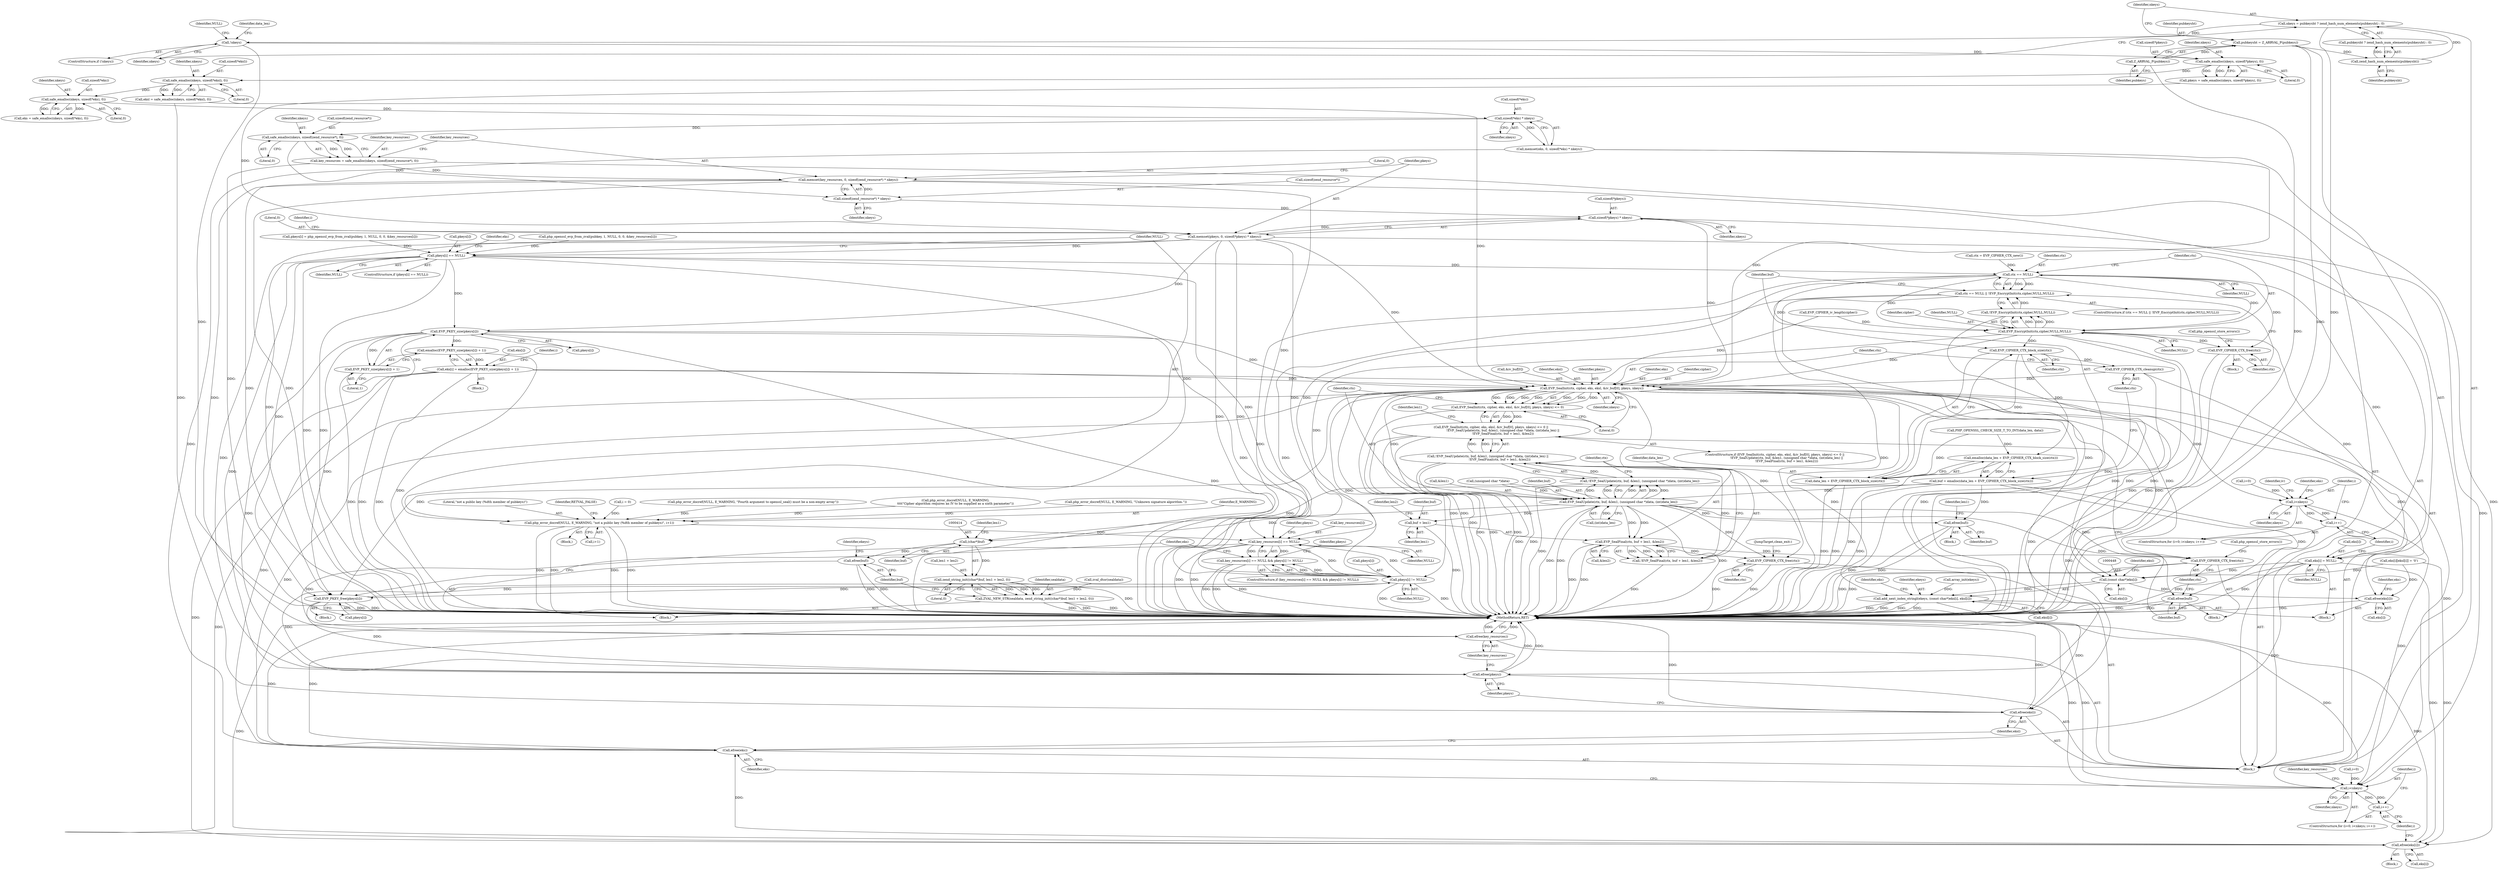 digraph "0_php_91826a311dd37f4c4e5d605fa7af331e80ddd4c3@API" {
"1000260" [label="(Call,safe_emalloc(nkeys, sizeof(zend_resource*), 0))"];
"1000253" [label="(Call,sizeof(*eks) * nkeys)"];
"1000244" [label="(Call,safe_emalloc(nkeys, sizeof(*eks), 0))"];
"1000236" [label="(Call,safe_emalloc(nkeys, sizeof(*eksl), 0))"];
"1000228" [label="(Call,safe_emalloc(nkeys, sizeof(*pkeys), 0))"];
"1000177" [label="(Call,!nkeys)"];
"1000169" [label="(Call,nkeys = pubkeysht ? zend_hash_num_elements(pubkeysht) : 0)"];
"1000173" [label="(Call,zend_hash_num_elements(pubkeysht))"];
"1000165" [label="(Call,pubkeysht = Z_ARRVAL_P(pubkeys))"];
"1000167" [label="(Call,Z_ARRVAL_P(pubkeys))"];
"1000258" [label="(Call,key_resources = safe_emalloc(nkeys, sizeof(zend_resource*), 0))"];
"1000265" [label="(Call,memset(key_resources, 0, sizeof(zend_resource*) * nkeys))"];
"1000505" [label="(Call,key_resources[i] == NULL)"];
"1000504" [label="(Call,key_resources[i] == NULL && pkeys[i] != NULL)"];
"1000510" [label="(Call,pkeys[i] != NULL)"];
"1000516" [label="(Call,EVP_PKEY_free(pkeys[i]))"];
"1000533" [label="(Call,efree(pkeys))"];
"1000535" [label="(Call,efree(key_resources))"];
"1000268" [label="(Call,sizeof(zend_resource*) * nkeys)"];
"1000275" [label="(Call,sizeof(*pkeys) * nkeys)"];
"1000272" [label="(Call,memset(pkeys, 0, sizeof(*pkeys) * nkeys))"];
"1000299" [label="(Call,pkeys[i] == NULL)"];
"1000305" [label="(Call,php_error_docref(NULL, E_WARNING, \"not a public key (%dth member of pubkeys)\", i+1))"];
"1000320" [label="(Call,EVP_PKEY_size(pkeys[i]))"];
"1000318" [label="(Call,emalloc(EVP_PKEY_size(pkeys[i]) + 1))"];
"1000314" [label="(Call,eks[i] = emalloc(EVP_PKEY_size(pkeys[i]) + 1))"];
"1000360" [label="(Call,EVP_SealInit(ctx, cipher, eks, eksl, &iv_buf[0], pkeys, nkeys))"];
"1000359" [label="(Call,EVP_SealInit(ctx, cipher, eks, eksl, &iv_buf[0], pkeys, nkeys) <= 0)"];
"1000358" [label="(Call,EVP_SealInit(ctx, cipher, eks, eksl, &iv_buf[0], pkeys, nkeys) <= 0 ||\n                        !EVP_SealUpdate(ctx, buf, &len1, (unsigned char *)data, (int)data_len) ||\n                        !EVP_SealFinal(ctx, buf + len1, &len2))"];
"1000374" [label="(Call,EVP_SealUpdate(ctx, buf, &len1, (unsigned char *)data, (int)data_len))"];
"1000373" [label="(Call,!EVP_SealUpdate(ctx, buf, &len1, (unsigned char *)data, (int)data_len))"];
"1000372" [label="(Call,!EVP_SealUpdate(ctx, buf, &len1, (unsigned char *)data, (int)data_len) ||\n                        !EVP_SealFinal(ctx, buf + len1, &len2))"];
"1000386" [label="(Call,EVP_SealFinal(ctx, buf + len1, &len2))"];
"1000385" [label="(Call,!EVP_SealFinal(ctx, buf + len1, &len2))"];
"1000396" [label="(Call,EVP_CIPHER_CTX_free(ctx))"];
"1000490" [label="(Call,EVP_CIPHER_CTX_free(ctx))"];
"1000388" [label="(Call,buf + len1)"];
"1000394" [label="(Call,efree(buf))"];
"1000413" [label="(Call,(char*)buf)"];
"1000412" [label="(Call,zend_string_init((char*)buf, len1 + len2, 0))"];
"1000410" [label="(Call,ZVAL_NEW_STR(sealdata, zend_string_init((char*)buf, len1 + len2, 0)))"];
"1000420" [label="(Call,efree(buf))"];
"1000484" [label="(Call,efree(buf))"];
"1000430" [label="(Call,i<nkeys)"];
"1000433" [label="(Call,i++)"];
"1000497" [label="(Call,i<nkeys)"];
"1000500" [label="(Call,i++)"];
"1000447" [label="(Call,(const char*)eks[i])"];
"1000445" [label="(Call,add_next_index_stringl(ekeys, (const char*)eks[i], eksl[i]))"];
"1000531" [label="(Call,efree(eksl))"];
"1000455" [label="(Call,efree(eks[i]))"];
"1000525" [label="(Call,efree(eks[i]))"];
"1000529" [label="(Call,efree(eks))"];
"1000319" [label="(Call,EVP_PKEY_size(pkeys[i]) + 1)"];
"1000333" [label="(Call,ctx == NULL)"];
"1000332" [label="(Call,ctx == NULL || !EVP_EncryptInit(ctx,cipher,NULL,NULL))"];
"1000337" [label="(Call,EVP_EncryptInit(ctx,cipher,NULL,NULL))"];
"1000336" [label="(Call,!EVP_EncryptInit(ctx,cipher,NULL,NULL))"];
"1000343" [label="(Call,EVP_CIPHER_CTX_free(ctx))"];
"1000353" [label="(Call,EVP_CIPHER_CTX_block_size(ctx))"];
"1000350" [label="(Call,emalloc(data_len + EVP_CIPHER_CTX_block_size(ctx)))"];
"1000348" [label="(Call,buf = emalloc(data_len + EVP_CIPHER_CTX_block_size(ctx)))"];
"1000351" [label="(Call,data_len + EVP_CIPHER_CTX_block_size(ctx))"];
"1000355" [label="(Call,EVP_CIPHER_CTX_cleanup(ctx))"];
"1000459" [label="(Call,eks[i] = NULL)"];
"1000312" [label="(Identifier,RETVAL_FALSE)"];
"1000339" [label="(Identifier,cipher)"];
"1000246" [label="(Call,sizeof(*eks))"];
"1000465" [label="(Identifier,iv)"];
"1000524" [label="(Block,)"];
"1000412" [label="(Call,zend_string_init((char*)buf, len1 + len2, 0))"];
"1000517" [label="(Call,pkeys[i])"];
"1000415" [label="(Identifier,buf)"];
"1000332" [label="(Call,ctx == NULL || !EVP_EncryptInit(ctx,cipher,NULL,NULL))"];
"1000257" [label="(Identifier,nkeys)"];
"1000439" [label="(Identifier,eks)"];
"1000298" [label="(ControlStructure,if (pkeys[i] == NULL))"];
"1000334" [label="(Identifier,ctx)"];
"1000331" [label="(ControlStructure,if (ctx == NULL || !EVP_EncryptInit(ctx,cipher,NULL,NULL)))"];
"1000358" [label="(Call,EVP_SealInit(ctx, cipher, eks, eksl, &iv_buf[0], pkeys, nkeys) <= 0 ||\n                        !EVP_SealUpdate(ctx, buf, &len1, (unsigned char *)data, (int)data_len) ||\n                        !EVP_SealFinal(ctx, buf + len1, &len2))"];
"1000369" [label="(Identifier,pkeys)"];
"1000262" [label="(Call,sizeof(zend_resource*))"];
"1000354" [label="(Identifier,ctx)"];
"1000375" [label="(Identifier,ctx)"];
"1000417" [label="(Identifier,len1)"];
"1000509" [label="(Identifier,NULL)"];
"1000280" [label="(Call,i = 0)"];
"1000340" [label="(Identifier,NULL)"];
"1000389" [label="(Identifier,buf)"];
"1000309" [label="(Call,i+1)"];
"1000492" [label="(JumpTarget,clean_exit:)"];
"1000360" [label="(Call,EVP_SealInit(ctx, cipher, eks, eksl, &iv_buf[0], pkeys, nkeys))"];
"1000504" [label="(Call,key_resources[i] == NULL && pkeys[i] != NULL)"];
"1000363" [label="(Identifier,eks)"];
"1000392" [label="(Identifier,len2)"];
"1000498" [label="(Identifier,i)"];
"1000245" [label="(Identifier,nkeys)"];
"1000534" [label="(Identifier,pkeys)"];
"1000455" [label="(Call,efree(eks[i]))"];
"1000511" [label="(Call,pkeys[i])"];
"1000170" [label="(Identifier,nkeys)"];
"1000397" [label="(Identifier,ctx)"];
"1000390" [label="(Identifier,len1)"];
"1000501" [label="(Identifier,i)"];
"1000461" [label="(Identifier,eks)"];
"1000529" [label="(Call,efree(eks))"];
"1000446" [label="(Identifier,ekeys)"];
"1000271" [label="(Identifier,nkeys)"];
"1000349" [label="(Identifier,buf)"];
"1000269" [label="(Call,sizeof(zend_resource*))"];
"1000276" [label="(Call,sizeof(*pkeys))"];
"1000268" [label="(Call,sizeof(zend_resource*) * nkeys)"];
"1000377" [label="(Call,&len1)"];
"1000326" [label="(Identifier,i)"];
"1000284" [label="(Call,pkeys[i] = php_openssl_evp_from_zval(pubkey, 1, NULL, 0, 0, &key_resources[i]))"];
"1000483" [label="(Block,)"];
"1000493" [label="(ControlStructure,for (i=0; i<nkeys; i++))"];
"1000503" [label="(ControlStructure,if (key_resources[i] == NULL && pkeys[i] != NULL))"];
"1000335" [label="(Identifier,NULL)"];
"1000176" [label="(ControlStructure,if (!nkeys))"];
"1000167" [label="(Call,Z_ARRVAL_P(pubkeys))"];
"1000344" [label="(Identifier,ctx)"];
"1000342" [label="(Block,)"];
"1000535" [label="(Call,efree(key_resources))"];
"1000485" [label="(Identifier,buf)"];
"1000396" [label="(Call,EVP_CIPHER_CTX_free(ctx))"];
"1000300" [label="(Call,pkeys[i])"];
"1000424" [label="(Call,array_init(ekeys))"];
"1000506" [label="(Call,key_resources[i])"];
"1000404" [label="(Identifier,len1)"];
"1000180" [label="(Call,php_error_docref(NULL, E_WARNING, \"Fourth argument to openssl_seal() must be a non-empty array\"))"];
"1000373" [label="(Call,!EVP_SealUpdate(ctx, buf, &len1, (unsigned char *)data, (int)data_len))"];
"1000460" [label="(Call,eks[i])"];
"1000359" [label="(Call,EVP_SealInit(ctx, cipher, eks, eksl, &iv_buf[0], pkeys, nkeys) <= 0)"];
"1000382" [label="(Call,(int)data_len)"];
"1000362" [label="(Identifier,cipher)"];
"1000484" [label="(Call,efree(buf))"];
"1000532" [label="(Identifier,eksl)"];
"1000260" [label="(Call,safe_emalloc(nkeys, sizeof(zend_resource*), 0))"];
"1000395" [label="(Identifier,buf)"];
"1000244" [label="(Call,safe_emalloc(nkeys, sizeof(*eks), 0))"];
"1000305" [label="(Call,php_error_docref(NULL, E_WARNING, \"not a public key (%dth member of pubkeys)\", i+1))"];
"1000530" [label="(Identifier,eks)"];
"1000237" [label="(Identifier,nkeys)"];
"1000499" [label="(Identifier,nkeys)"];
"1000166" [label="(Identifier,pubkeysht)"];
"1000279" [label="(Identifier,nkeys)"];
"1000221" [label="(Call,php_error_docref(NULL, E_WARNING,\n\t\t\t\t\"Cipher algorithm requires an IV to be supplied as a sixth parameter\"))"];
"1000447" [label="(Call,(const char*)eks[i])"];
"1000522" [label="(Identifier,eks)"];
"1000199" [label="(Call,php_error_docref(NULL, E_WARNING, \"Unknown signature algorithm.\"))"];
"1000273" [label="(Identifier,pkeys)"];
"1000387" [label="(Identifier,ctx)"];
"1000336" [label="(Call,!EVP_EncryptInit(ctx,cipher,NULL,NULL))"];
"1000488" [label="(Identifier,len1)"];
"1000230" [label="(Call,sizeof(*pkeys))"];
"1000177" [label="(Call,!nkeys)"];
"1000537" [label="(MethodReturn,RET)"];
"1000307" [label="(Identifier,E_WARNING)"];
"1000434" [label="(Identifier,i)"];
"1000433" [label="(Call,i++)"];
"1000249" [label="(Literal,0)"];
"1000388" [label="(Call,buf + len1)"];
"1000453" [label="(Identifier,eksl)"];
"1000303" [label="(Identifier,NULL)"];
"1000435" [label="(Block,)"];
"1000320" [label="(Call,EVP_PKEY_size(pkeys[i]))"];
"1000371" [label="(Literal,0)"];
"1000181" [label="(Identifier,NULL)"];
"1000299" [label="(Call,pkeys[i] == NULL)"];
"1000432" [label="(Identifier,nkeys)"];
"1000497" [label="(Call,i<nkeys)"];
"1000226" [label="(Call,pkeys = safe_emalloc(nkeys, sizeof(*pkeys), 0))"];
"1000236" [label="(Call,safe_emalloc(nkeys, sizeof(*eksl), 0))"];
"1000490" [label="(Call,EVP_CIPHER_CTX_free(ctx))"];
"1000385" [label="(Call,!EVP_SealFinal(ctx, buf + len1, &len2))"];
"1000267" [label="(Literal,0)"];
"1000391" [label="(Call,&len2)"];
"1000421" [label="(Identifier,buf)"];
"1000341" [label="(Identifier,NULL)"];
"1000510" [label="(Call,pkeys[i] != NULL)"];
"1000423" [label="(Identifier,ekeys)"];
"1000408" [label="(Call,zval_dtor(sealdata))"];
"1000507" [label="(Identifier,key_resources)"];
"1000174" [label="(Identifier,pubkeysht)"];
"1000372" [label="(Call,!EVP_SealUpdate(ctx, buf, &len1, (unsigned char *)data, (int)data_len) ||\n                        !EVP_SealFinal(ctx, buf + len1, &len2))"];
"1000173" [label="(Call,zend_hash_num_elements(pubkeysht))"];
"1000351" [label="(Call,data_len + EVP_CIPHER_CTX_block_size(ctx))"];
"1000386" [label="(Call,EVP_SealFinal(ctx, buf + len1, &len2))"];
"1000328" [label="(Call,ctx = EVP_CIPHER_CTX_new())"];
"1000105" [label="(Block,)"];
"1000316" [label="(Identifier,eks)"];
"1000505" [label="(Call,key_resources[i] == NULL)"];
"1000427" [label="(Call,i=0)"];
"1000374" [label="(Call,EVP_SealUpdate(ctx, buf, &len1, (unsigned char *)data, (int)data_len))"];
"1000459" [label="(Call,eks[i] = NULL)"];
"1000356" [label="(Identifier,ctx)"];
"1000250" [label="(Call,memset(eks, 0, sizeof(*eks) * nkeys))"];
"1000229" [label="(Identifier,nkeys)"];
"1000410" [label="(Call,ZVAL_NEW_STR(sealdata, zend_string_init((char*)buf, len1 + len2, 0)))"];
"1000315" [label="(Call,eks[i])"];
"1000398" [label="(Call,php_openssl_store_errors())"];
"1000165" [label="(Call,pubkeysht = Z_ARRVAL_P(pubkeys))"];
"1000357" [label="(ControlStructure,if (EVP_SealInit(ctx, cipher, eks, eksl, &iv_buf[0], pkeys, nkeys) <= 0 ||\n                        !EVP_SealUpdate(ctx, buf, &len1, (unsigned char *)data, (int)data_len) ||\n                        !EVP_SealFinal(ctx, buf + len1, &len2)))"];
"1000456" [label="(Call,eks[i])"];
"1000254" [label="(Call,sizeof(*eks))"];
"1000234" [label="(Call,eksl = safe_emalloc(nkeys, sizeof(*eksl), 0))"];
"1000533" [label="(Call,efree(pkeys))"];
"1000345" [label="(Call,php_openssl_store_errors())"];
"1000350" [label="(Call,emalloc(data_len + EVP_CIPHER_CTX_block_size(ctx)))"];
"1000333" [label="(Call,ctx == NULL)"];
"1000431" [label="(Identifier,i)"];
"1000394" [label="(Call,efree(buf))"];
"1000211" [label="(Call,EVP_CIPHER_iv_length(cipher))"];
"1000306" [label="(Identifier,NULL)"];
"1000426" [label="(ControlStructure,for (i=0; i<nkeys; i++))"];
"1000514" [label="(Identifier,NULL)"];
"1000259" [label="(Identifier,key_resources)"];
"1000321" [label="(Call,pkeys[i])"];
"1000238" [label="(Call,sizeof(*eksl))"];
"1000419" [label="(Literal,0)"];
"1000430" [label="(Call,i<nkeys)"];
"1000365" [label="(Call,&iv_buf[0])"];
"1000376" [label="(Identifier,buf)"];
"1000494" [label="(Call,i=0)"];
"1000343" [label="(Call,EVP_CIPHER_CTX_free(ctx))"];
"1000275" [label="(Call,sizeof(*pkeys) * nkeys)"];
"1000169" [label="(Call,nkeys = pubkeysht ? zend_hash_num_elements(pubkeysht) : 0)"];
"1000526" [label="(Call,eks[i])"];
"1000186" [label="(Identifier,data_len)"];
"1000352" [label="(Identifier,data_len)"];
"1000283" [label="(Block,)"];
"1000264" [label="(Literal,0)"];
"1000515" [label="(Block,)"];
"1000178" [label="(Identifier,nkeys)"];
"1000348" [label="(Call,buf = emalloc(data_len + EVP_CIPHER_CTX_block_size(ctx)))"];
"1000457" [label="(Identifier,eks)"];
"1000258" [label="(Call,key_resources = safe_emalloc(nkeys, sizeof(zend_resource*), 0))"];
"1000449" [label="(Call,eks[i])"];
"1000233" [label="(Literal,0)"];
"1000318" [label="(Call,emalloc(EVP_PKEY_size(pkeys[i]) + 1))"];
"1000361" [label="(Identifier,ctx)"];
"1000536" [label="(Identifier,key_resources)"];
"1000355" [label="(Call,EVP_CIPHER_CTX_cleanup(ctx))"];
"1000512" [label="(Identifier,pkeys)"];
"1000319" [label="(Call,EVP_PKEY_size(pkeys[i]) + 1)"];
"1000314" [label="(Call,eks[i] = emalloc(EVP_PKEY_size(pkeys[i]) + 1))"];
"1000463" [label="(Identifier,NULL)"];
"1000411" [label="(Identifier,sealdata)"];
"1000324" [label="(Literal,1)"];
"1000416" [label="(Call,len1 + len2)"];
"1000379" [label="(Call,(unsigned char *)data)"];
"1000185" [label="(Call,PHP_OPENSSL_CHECK_SIZE_T_TO_INT(data_len, data))"];
"1000491" [label="(Identifier,ctx)"];
"1000353" [label="(Call,EVP_CIPHER_CTX_block_size(ctx))"];
"1000242" [label="(Call,eks = safe_emalloc(nkeys, sizeof(*eks), 0))"];
"1000338" [label="(Identifier,ctx)"];
"1000265" [label="(Call,memset(key_resources, 0, sizeof(zend_resource*) * nkeys))"];
"1000531" [label="(Call,efree(eksl))"];
"1000241" [label="(Literal,0)"];
"1000274" [label="(Literal,0)"];
"1000337" [label="(Call,EVP_EncryptInit(ctx,cipher,NULL,NULL))"];
"1000228" [label="(Call,safe_emalloc(nkeys, sizeof(*pkeys), 0))"];
"1000288" [label="(Call,php_openssl_evp_from_zval(pubkey, 1, NULL, 0, 0, &key_resources[i]))"];
"1000308" [label="(Literal,\"not a public key (%dth member of pubkeys)\")"];
"1000364" [label="(Identifier,eksl)"];
"1000407" [label="(Block,)"];
"1000253" [label="(Call,sizeof(*eks) * nkeys)"];
"1000413" [label="(Call,(char*)buf)"];
"1000500" [label="(Call,i++)"];
"1000168" [label="(Identifier,pubkeys)"];
"1000304" [label="(Block,)"];
"1000261" [label="(Identifier,nkeys)"];
"1000518" [label="(Identifier,pkeys)"];
"1000516" [label="(Call,EVP_PKEY_free(pkeys[i]))"];
"1000272" [label="(Call,memset(pkeys, 0, sizeof(*pkeys) * nkeys))"];
"1000525" [label="(Call,efree(eks[i]))"];
"1000445" [label="(Call,add_next_index_stringl(ekeys, (const char*)eks[i], eksl[i]))"];
"1000266" [label="(Identifier,key_resources)"];
"1000393" [label="(Block,)"];
"1000452" [label="(Call,eksl[i])"];
"1000420" [label="(Call,efree(buf))"];
"1000171" [label="(Call,pubkeysht ? zend_hash_num_elements(pubkeysht) : 0)"];
"1000436" [label="(Call,eks[i][eksl[i]] = '\0')"];
"1000370" [label="(Identifier,nkeys)"];
"1000281" [label="(Identifier,i)"];
"1000260" -> "1000258"  [label="AST: "];
"1000260" -> "1000264"  [label="CFG: "];
"1000261" -> "1000260"  [label="AST: "];
"1000262" -> "1000260"  [label="AST: "];
"1000264" -> "1000260"  [label="AST: "];
"1000258" -> "1000260"  [label="CFG: "];
"1000260" -> "1000258"  [label="DDG: "];
"1000260" -> "1000258"  [label="DDG: "];
"1000253" -> "1000260"  [label="DDG: "];
"1000260" -> "1000268"  [label="DDG: "];
"1000253" -> "1000250"  [label="AST: "];
"1000253" -> "1000257"  [label="CFG: "];
"1000254" -> "1000253"  [label="AST: "];
"1000257" -> "1000253"  [label="AST: "];
"1000250" -> "1000253"  [label="CFG: "];
"1000253" -> "1000250"  [label="DDG: "];
"1000244" -> "1000253"  [label="DDG: "];
"1000244" -> "1000242"  [label="AST: "];
"1000244" -> "1000249"  [label="CFG: "];
"1000245" -> "1000244"  [label="AST: "];
"1000246" -> "1000244"  [label="AST: "];
"1000249" -> "1000244"  [label="AST: "];
"1000242" -> "1000244"  [label="CFG: "];
"1000244" -> "1000242"  [label="DDG: "];
"1000244" -> "1000242"  [label="DDG: "];
"1000236" -> "1000244"  [label="DDG: "];
"1000236" -> "1000234"  [label="AST: "];
"1000236" -> "1000241"  [label="CFG: "];
"1000237" -> "1000236"  [label="AST: "];
"1000238" -> "1000236"  [label="AST: "];
"1000241" -> "1000236"  [label="AST: "];
"1000234" -> "1000236"  [label="CFG: "];
"1000236" -> "1000234"  [label="DDG: "];
"1000236" -> "1000234"  [label="DDG: "];
"1000228" -> "1000236"  [label="DDG: "];
"1000228" -> "1000226"  [label="AST: "];
"1000228" -> "1000233"  [label="CFG: "];
"1000229" -> "1000228"  [label="AST: "];
"1000230" -> "1000228"  [label="AST: "];
"1000233" -> "1000228"  [label="AST: "];
"1000226" -> "1000228"  [label="CFG: "];
"1000228" -> "1000226"  [label="DDG: "];
"1000228" -> "1000226"  [label="DDG: "];
"1000177" -> "1000228"  [label="DDG: "];
"1000177" -> "1000176"  [label="AST: "];
"1000177" -> "1000178"  [label="CFG: "];
"1000178" -> "1000177"  [label="AST: "];
"1000181" -> "1000177"  [label="CFG: "];
"1000186" -> "1000177"  [label="CFG: "];
"1000177" -> "1000537"  [label="DDG: "];
"1000169" -> "1000177"  [label="DDG: "];
"1000169" -> "1000105"  [label="AST: "];
"1000169" -> "1000171"  [label="CFG: "];
"1000170" -> "1000169"  [label="AST: "];
"1000171" -> "1000169"  [label="AST: "];
"1000178" -> "1000169"  [label="CFG: "];
"1000169" -> "1000537"  [label="DDG: "];
"1000173" -> "1000169"  [label="DDG: "];
"1000173" -> "1000171"  [label="AST: "];
"1000173" -> "1000174"  [label="CFG: "];
"1000174" -> "1000173"  [label="AST: "];
"1000171" -> "1000173"  [label="CFG: "];
"1000173" -> "1000171"  [label="DDG: "];
"1000165" -> "1000173"  [label="DDG: "];
"1000165" -> "1000105"  [label="AST: "];
"1000165" -> "1000167"  [label="CFG: "];
"1000166" -> "1000165"  [label="AST: "];
"1000167" -> "1000165"  [label="AST: "];
"1000170" -> "1000165"  [label="CFG: "];
"1000165" -> "1000537"  [label="DDG: "];
"1000167" -> "1000165"  [label="DDG: "];
"1000167" -> "1000168"  [label="CFG: "];
"1000168" -> "1000167"  [label="AST: "];
"1000167" -> "1000537"  [label="DDG: "];
"1000258" -> "1000105"  [label="AST: "];
"1000259" -> "1000258"  [label="AST: "];
"1000266" -> "1000258"  [label="CFG: "];
"1000258" -> "1000537"  [label="DDG: "];
"1000258" -> "1000265"  [label="DDG: "];
"1000265" -> "1000105"  [label="AST: "];
"1000265" -> "1000268"  [label="CFG: "];
"1000266" -> "1000265"  [label="AST: "];
"1000267" -> "1000265"  [label="AST: "];
"1000268" -> "1000265"  [label="AST: "];
"1000273" -> "1000265"  [label="CFG: "];
"1000265" -> "1000537"  [label="DDG: "];
"1000265" -> "1000537"  [label="DDG: "];
"1000268" -> "1000265"  [label="DDG: "];
"1000265" -> "1000505"  [label="DDG: "];
"1000265" -> "1000535"  [label="DDG: "];
"1000505" -> "1000504"  [label="AST: "];
"1000505" -> "1000509"  [label="CFG: "];
"1000506" -> "1000505"  [label="AST: "];
"1000509" -> "1000505"  [label="AST: "];
"1000512" -> "1000505"  [label="CFG: "];
"1000504" -> "1000505"  [label="CFG: "];
"1000505" -> "1000537"  [label="DDG: "];
"1000505" -> "1000537"  [label="DDG: "];
"1000505" -> "1000504"  [label="DDG: "];
"1000505" -> "1000504"  [label="DDG: "];
"1000510" -> "1000505"  [label="DDG: "];
"1000305" -> "1000505"  [label="DDG: "];
"1000337" -> "1000505"  [label="DDG: "];
"1000333" -> "1000505"  [label="DDG: "];
"1000505" -> "1000510"  [label="DDG: "];
"1000505" -> "1000535"  [label="DDG: "];
"1000504" -> "1000503"  [label="AST: "];
"1000504" -> "1000510"  [label="CFG: "];
"1000510" -> "1000504"  [label="AST: "];
"1000518" -> "1000504"  [label="CFG: "];
"1000522" -> "1000504"  [label="CFG: "];
"1000504" -> "1000537"  [label="DDG: "];
"1000504" -> "1000537"  [label="DDG: "];
"1000504" -> "1000537"  [label="DDG: "];
"1000510" -> "1000504"  [label="DDG: "];
"1000510" -> "1000504"  [label="DDG: "];
"1000510" -> "1000514"  [label="CFG: "];
"1000511" -> "1000510"  [label="AST: "];
"1000514" -> "1000510"  [label="AST: "];
"1000510" -> "1000537"  [label="DDG: "];
"1000510" -> "1000537"  [label="DDG: "];
"1000360" -> "1000510"  [label="DDG: "];
"1000299" -> "1000510"  [label="DDG: "];
"1000272" -> "1000510"  [label="DDG: "];
"1000320" -> "1000510"  [label="DDG: "];
"1000516" -> "1000510"  [label="DDG: "];
"1000510" -> "1000516"  [label="DDG: "];
"1000510" -> "1000533"  [label="DDG: "];
"1000516" -> "1000515"  [label="AST: "];
"1000516" -> "1000517"  [label="CFG: "];
"1000517" -> "1000516"  [label="AST: "];
"1000522" -> "1000516"  [label="CFG: "];
"1000516" -> "1000537"  [label="DDG: "];
"1000516" -> "1000537"  [label="DDG: "];
"1000360" -> "1000516"  [label="DDG: "];
"1000299" -> "1000516"  [label="DDG: "];
"1000272" -> "1000516"  [label="DDG: "];
"1000320" -> "1000516"  [label="DDG: "];
"1000516" -> "1000533"  [label="DDG: "];
"1000533" -> "1000105"  [label="AST: "];
"1000533" -> "1000534"  [label="CFG: "];
"1000534" -> "1000533"  [label="AST: "];
"1000536" -> "1000533"  [label="CFG: "];
"1000533" -> "1000537"  [label="DDG: "];
"1000533" -> "1000537"  [label="DDG: "];
"1000360" -> "1000533"  [label="DDG: "];
"1000299" -> "1000533"  [label="DDG: "];
"1000272" -> "1000533"  [label="DDG: "];
"1000320" -> "1000533"  [label="DDG: "];
"1000535" -> "1000105"  [label="AST: "];
"1000535" -> "1000536"  [label="CFG: "];
"1000536" -> "1000535"  [label="AST: "];
"1000537" -> "1000535"  [label="CFG: "];
"1000535" -> "1000537"  [label="DDG: "];
"1000535" -> "1000537"  [label="DDG: "];
"1000268" -> "1000271"  [label="CFG: "];
"1000269" -> "1000268"  [label="AST: "];
"1000271" -> "1000268"  [label="AST: "];
"1000268" -> "1000275"  [label="DDG: "];
"1000275" -> "1000272"  [label="AST: "];
"1000275" -> "1000279"  [label="CFG: "];
"1000276" -> "1000275"  [label="AST: "];
"1000279" -> "1000275"  [label="AST: "];
"1000272" -> "1000275"  [label="CFG: "];
"1000275" -> "1000272"  [label="DDG: "];
"1000275" -> "1000360"  [label="DDG: "];
"1000275" -> "1000497"  [label="DDG: "];
"1000272" -> "1000105"  [label="AST: "];
"1000273" -> "1000272"  [label="AST: "];
"1000274" -> "1000272"  [label="AST: "];
"1000281" -> "1000272"  [label="CFG: "];
"1000272" -> "1000537"  [label="DDG: "];
"1000272" -> "1000537"  [label="DDG: "];
"1000226" -> "1000272"  [label="DDG: "];
"1000272" -> "1000299"  [label="DDG: "];
"1000272" -> "1000320"  [label="DDG: "];
"1000272" -> "1000360"  [label="DDG: "];
"1000299" -> "1000298"  [label="AST: "];
"1000299" -> "1000303"  [label="CFG: "];
"1000300" -> "1000299"  [label="AST: "];
"1000303" -> "1000299"  [label="AST: "];
"1000306" -> "1000299"  [label="CFG: "];
"1000316" -> "1000299"  [label="CFG: "];
"1000299" -> "1000537"  [label="DDG: "];
"1000299" -> "1000537"  [label="DDG: "];
"1000284" -> "1000299"  [label="DDG: "];
"1000288" -> "1000299"  [label="DDG: "];
"1000299" -> "1000305"  [label="DDG: "];
"1000299" -> "1000320"  [label="DDG: "];
"1000299" -> "1000333"  [label="DDG: "];
"1000305" -> "1000304"  [label="AST: "];
"1000305" -> "1000309"  [label="CFG: "];
"1000306" -> "1000305"  [label="AST: "];
"1000307" -> "1000305"  [label="AST: "];
"1000308" -> "1000305"  [label="AST: "];
"1000309" -> "1000305"  [label="AST: "];
"1000312" -> "1000305"  [label="CFG: "];
"1000305" -> "1000537"  [label="DDG: "];
"1000305" -> "1000537"  [label="DDG: "];
"1000305" -> "1000537"  [label="DDG: "];
"1000305" -> "1000537"  [label="DDG: "];
"1000180" -> "1000305"  [label="DDG: "];
"1000199" -> "1000305"  [label="DDG: "];
"1000221" -> "1000305"  [label="DDG: "];
"1000280" -> "1000305"  [label="DDG: "];
"1000320" -> "1000319"  [label="AST: "];
"1000320" -> "1000321"  [label="CFG: "];
"1000321" -> "1000320"  [label="AST: "];
"1000324" -> "1000320"  [label="CFG: "];
"1000320" -> "1000537"  [label="DDG: "];
"1000320" -> "1000318"  [label="DDG: "];
"1000320" -> "1000319"  [label="DDG: "];
"1000320" -> "1000360"  [label="DDG: "];
"1000318" -> "1000314"  [label="AST: "];
"1000318" -> "1000319"  [label="CFG: "];
"1000319" -> "1000318"  [label="AST: "];
"1000314" -> "1000318"  [label="CFG: "];
"1000318" -> "1000537"  [label="DDG: "];
"1000318" -> "1000314"  [label="DDG: "];
"1000314" -> "1000283"  [label="AST: "];
"1000315" -> "1000314"  [label="AST: "];
"1000326" -> "1000314"  [label="CFG: "];
"1000314" -> "1000537"  [label="DDG: "];
"1000314" -> "1000537"  [label="DDG: "];
"1000314" -> "1000360"  [label="DDG: "];
"1000314" -> "1000447"  [label="DDG: "];
"1000314" -> "1000525"  [label="DDG: "];
"1000314" -> "1000529"  [label="DDG: "];
"1000360" -> "1000359"  [label="AST: "];
"1000360" -> "1000370"  [label="CFG: "];
"1000361" -> "1000360"  [label="AST: "];
"1000362" -> "1000360"  [label="AST: "];
"1000363" -> "1000360"  [label="AST: "];
"1000364" -> "1000360"  [label="AST: "];
"1000365" -> "1000360"  [label="AST: "];
"1000369" -> "1000360"  [label="AST: "];
"1000370" -> "1000360"  [label="AST: "];
"1000371" -> "1000360"  [label="CFG: "];
"1000360" -> "1000537"  [label="DDG: "];
"1000360" -> "1000537"  [label="DDG: "];
"1000360" -> "1000359"  [label="DDG: "];
"1000360" -> "1000359"  [label="DDG: "];
"1000360" -> "1000359"  [label="DDG: "];
"1000360" -> "1000359"  [label="DDG: "];
"1000360" -> "1000359"  [label="DDG: "];
"1000360" -> "1000359"  [label="DDG: "];
"1000360" -> "1000359"  [label="DDG: "];
"1000355" -> "1000360"  [label="DDG: "];
"1000337" -> "1000360"  [label="DDG: "];
"1000211" -> "1000360"  [label="DDG: "];
"1000250" -> "1000360"  [label="DDG: "];
"1000234" -> "1000360"  [label="DDG: "];
"1000360" -> "1000374"  [label="DDG: "];
"1000360" -> "1000396"  [label="DDG: "];
"1000360" -> "1000430"  [label="DDG: "];
"1000360" -> "1000447"  [label="DDG: "];
"1000360" -> "1000445"  [label="DDG: "];
"1000360" -> "1000455"  [label="DDG: "];
"1000360" -> "1000490"  [label="DDG: "];
"1000360" -> "1000497"  [label="DDG: "];
"1000360" -> "1000525"  [label="DDG: "];
"1000360" -> "1000529"  [label="DDG: "];
"1000360" -> "1000531"  [label="DDG: "];
"1000359" -> "1000358"  [label="AST: "];
"1000359" -> "1000371"  [label="CFG: "];
"1000371" -> "1000359"  [label="AST: "];
"1000375" -> "1000359"  [label="CFG: "];
"1000358" -> "1000359"  [label="CFG: "];
"1000359" -> "1000537"  [label="DDG: "];
"1000359" -> "1000358"  [label="DDG: "];
"1000359" -> "1000358"  [label="DDG: "];
"1000358" -> "1000357"  [label="AST: "];
"1000358" -> "1000372"  [label="CFG: "];
"1000372" -> "1000358"  [label="AST: "];
"1000395" -> "1000358"  [label="CFG: "];
"1000404" -> "1000358"  [label="CFG: "];
"1000358" -> "1000537"  [label="DDG: "];
"1000358" -> "1000537"  [label="DDG: "];
"1000358" -> "1000537"  [label="DDG: "];
"1000372" -> "1000358"  [label="DDG: "];
"1000372" -> "1000358"  [label="DDG: "];
"1000374" -> "1000373"  [label="AST: "];
"1000374" -> "1000382"  [label="CFG: "];
"1000375" -> "1000374"  [label="AST: "];
"1000376" -> "1000374"  [label="AST: "];
"1000377" -> "1000374"  [label="AST: "];
"1000379" -> "1000374"  [label="AST: "];
"1000382" -> "1000374"  [label="AST: "];
"1000373" -> "1000374"  [label="CFG: "];
"1000374" -> "1000537"  [label="DDG: "];
"1000374" -> "1000537"  [label="DDG: "];
"1000374" -> "1000537"  [label="DDG: "];
"1000374" -> "1000373"  [label="DDG: "];
"1000374" -> "1000373"  [label="DDG: "];
"1000374" -> "1000373"  [label="DDG: "];
"1000374" -> "1000373"  [label="DDG: "];
"1000374" -> "1000373"  [label="DDG: "];
"1000348" -> "1000374"  [label="DDG: "];
"1000379" -> "1000374"  [label="DDG: "];
"1000382" -> "1000374"  [label="DDG: "];
"1000374" -> "1000386"  [label="DDG: "];
"1000374" -> "1000386"  [label="DDG: "];
"1000374" -> "1000388"  [label="DDG: "];
"1000374" -> "1000394"  [label="DDG: "];
"1000374" -> "1000396"  [label="DDG: "];
"1000374" -> "1000413"  [label="DDG: "];
"1000374" -> "1000484"  [label="DDG: "];
"1000374" -> "1000490"  [label="DDG: "];
"1000373" -> "1000372"  [label="AST: "];
"1000387" -> "1000373"  [label="CFG: "];
"1000372" -> "1000373"  [label="CFG: "];
"1000373" -> "1000537"  [label="DDG: "];
"1000373" -> "1000372"  [label="DDG: "];
"1000372" -> "1000385"  [label="CFG: "];
"1000385" -> "1000372"  [label="AST: "];
"1000372" -> "1000537"  [label="DDG: "];
"1000372" -> "1000537"  [label="DDG: "];
"1000385" -> "1000372"  [label="DDG: "];
"1000386" -> "1000385"  [label="AST: "];
"1000386" -> "1000391"  [label="CFG: "];
"1000387" -> "1000386"  [label="AST: "];
"1000388" -> "1000386"  [label="AST: "];
"1000391" -> "1000386"  [label="AST: "];
"1000385" -> "1000386"  [label="CFG: "];
"1000386" -> "1000537"  [label="DDG: "];
"1000386" -> "1000537"  [label="DDG: "];
"1000386" -> "1000385"  [label="DDG: "];
"1000386" -> "1000385"  [label="DDG: "];
"1000386" -> "1000385"  [label="DDG: "];
"1000386" -> "1000396"  [label="DDG: "];
"1000386" -> "1000490"  [label="DDG: "];
"1000385" -> "1000537"  [label="DDG: "];
"1000396" -> "1000393"  [label="AST: "];
"1000396" -> "1000397"  [label="CFG: "];
"1000397" -> "1000396"  [label="AST: "];
"1000398" -> "1000396"  [label="CFG: "];
"1000396" -> "1000537"  [label="DDG: "];
"1000396" -> "1000537"  [label="DDG: "];
"1000490" -> "1000105"  [label="AST: "];
"1000490" -> "1000491"  [label="CFG: "];
"1000491" -> "1000490"  [label="AST: "];
"1000492" -> "1000490"  [label="CFG: "];
"1000490" -> "1000537"  [label="DDG: "];
"1000490" -> "1000537"  [label="DDG: "];
"1000388" -> "1000390"  [label="CFG: "];
"1000389" -> "1000388"  [label="AST: "];
"1000390" -> "1000388"  [label="AST: "];
"1000392" -> "1000388"  [label="CFG: "];
"1000388" -> "1000537"  [label="DDG: "];
"1000394" -> "1000393"  [label="AST: "];
"1000394" -> "1000395"  [label="CFG: "];
"1000395" -> "1000394"  [label="AST: "];
"1000397" -> "1000394"  [label="CFG: "];
"1000394" -> "1000537"  [label="DDG: "];
"1000394" -> "1000537"  [label="DDG: "];
"1000348" -> "1000394"  [label="DDG: "];
"1000413" -> "1000412"  [label="AST: "];
"1000413" -> "1000415"  [label="CFG: "];
"1000414" -> "1000413"  [label="AST: "];
"1000415" -> "1000413"  [label="AST: "];
"1000417" -> "1000413"  [label="CFG: "];
"1000413" -> "1000412"  [label="DDG: "];
"1000348" -> "1000413"  [label="DDG: "];
"1000413" -> "1000420"  [label="DDG: "];
"1000412" -> "1000410"  [label="AST: "];
"1000412" -> "1000419"  [label="CFG: "];
"1000416" -> "1000412"  [label="AST: "];
"1000419" -> "1000412"  [label="AST: "];
"1000410" -> "1000412"  [label="CFG: "];
"1000412" -> "1000537"  [label="DDG: "];
"1000412" -> "1000410"  [label="DDG: "];
"1000412" -> "1000410"  [label="DDG: "];
"1000412" -> "1000410"  [label="DDG: "];
"1000410" -> "1000407"  [label="AST: "];
"1000411" -> "1000410"  [label="AST: "];
"1000421" -> "1000410"  [label="CFG: "];
"1000410" -> "1000537"  [label="DDG: "];
"1000410" -> "1000537"  [label="DDG: "];
"1000410" -> "1000537"  [label="DDG: "];
"1000408" -> "1000410"  [label="DDG: "];
"1000420" -> "1000407"  [label="AST: "];
"1000420" -> "1000421"  [label="CFG: "];
"1000421" -> "1000420"  [label="AST: "];
"1000423" -> "1000420"  [label="CFG: "];
"1000420" -> "1000537"  [label="DDG: "];
"1000420" -> "1000537"  [label="DDG: "];
"1000484" -> "1000483"  [label="AST: "];
"1000484" -> "1000485"  [label="CFG: "];
"1000485" -> "1000484"  [label="AST: "];
"1000488" -> "1000484"  [label="CFG: "];
"1000484" -> "1000537"  [label="DDG: "];
"1000484" -> "1000537"  [label="DDG: "];
"1000348" -> "1000484"  [label="DDG: "];
"1000430" -> "1000426"  [label="AST: "];
"1000430" -> "1000432"  [label="CFG: "];
"1000431" -> "1000430"  [label="AST: "];
"1000432" -> "1000430"  [label="AST: "];
"1000439" -> "1000430"  [label="CFG: "];
"1000465" -> "1000430"  [label="CFG: "];
"1000427" -> "1000430"  [label="DDG: "];
"1000433" -> "1000430"  [label="DDG: "];
"1000430" -> "1000433"  [label="DDG: "];
"1000430" -> "1000497"  [label="DDG: "];
"1000433" -> "1000426"  [label="AST: "];
"1000433" -> "1000434"  [label="CFG: "];
"1000434" -> "1000433"  [label="AST: "];
"1000431" -> "1000433"  [label="CFG: "];
"1000497" -> "1000493"  [label="AST: "];
"1000497" -> "1000499"  [label="CFG: "];
"1000498" -> "1000497"  [label="AST: "];
"1000499" -> "1000497"  [label="AST: "];
"1000507" -> "1000497"  [label="CFG: "];
"1000530" -> "1000497"  [label="CFG: "];
"1000497" -> "1000537"  [label="DDG: "];
"1000497" -> "1000537"  [label="DDG: "];
"1000497" -> "1000537"  [label="DDG: "];
"1000494" -> "1000497"  [label="DDG: "];
"1000500" -> "1000497"  [label="DDG: "];
"1000497" -> "1000500"  [label="DDG: "];
"1000500" -> "1000493"  [label="AST: "];
"1000500" -> "1000501"  [label="CFG: "];
"1000501" -> "1000500"  [label="AST: "];
"1000498" -> "1000500"  [label="CFG: "];
"1000447" -> "1000445"  [label="AST: "];
"1000447" -> "1000449"  [label="CFG: "];
"1000448" -> "1000447"  [label="AST: "];
"1000449" -> "1000447"  [label="AST: "];
"1000453" -> "1000447"  [label="CFG: "];
"1000447" -> "1000445"  [label="DDG: "];
"1000459" -> "1000447"  [label="DDG: "];
"1000436" -> "1000447"  [label="DDG: "];
"1000447" -> "1000455"  [label="DDG: "];
"1000445" -> "1000435"  [label="AST: "];
"1000445" -> "1000452"  [label="CFG: "];
"1000446" -> "1000445"  [label="AST: "];
"1000452" -> "1000445"  [label="AST: "];
"1000457" -> "1000445"  [label="CFG: "];
"1000445" -> "1000537"  [label="DDG: "];
"1000445" -> "1000537"  [label="DDG: "];
"1000445" -> "1000537"  [label="DDG: "];
"1000445" -> "1000537"  [label="DDG: "];
"1000424" -> "1000445"  [label="DDG: "];
"1000445" -> "1000531"  [label="DDG: "];
"1000531" -> "1000105"  [label="AST: "];
"1000531" -> "1000532"  [label="CFG: "];
"1000532" -> "1000531"  [label="AST: "];
"1000534" -> "1000531"  [label="CFG: "];
"1000531" -> "1000537"  [label="DDG: "];
"1000531" -> "1000537"  [label="DDG: "];
"1000234" -> "1000531"  [label="DDG: "];
"1000455" -> "1000435"  [label="AST: "];
"1000455" -> "1000456"  [label="CFG: "];
"1000456" -> "1000455"  [label="AST: "];
"1000461" -> "1000455"  [label="CFG: "];
"1000455" -> "1000537"  [label="DDG: "];
"1000436" -> "1000455"  [label="DDG: "];
"1000525" -> "1000524"  [label="AST: "];
"1000525" -> "1000526"  [label="CFG: "];
"1000526" -> "1000525"  [label="AST: "];
"1000501" -> "1000525"  [label="CFG: "];
"1000525" -> "1000537"  [label="DDG: "];
"1000525" -> "1000537"  [label="DDG: "];
"1000459" -> "1000525"  [label="DDG: "];
"1000250" -> "1000525"  [label="DDG: "];
"1000436" -> "1000525"  [label="DDG: "];
"1000525" -> "1000529"  [label="DDG: "];
"1000529" -> "1000105"  [label="AST: "];
"1000529" -> "1000530"  [label="CFG: "];
"1000530" -> "1000529"  [label="AST: "];
"1000532" -> "1000529"  [label="CFG: "];
"1000529" -> "1000537"  [label="DDG: "];
"1000529" -> "1000537"  [label="DDG: "];
"1000459" -> "1000529"  [label="DDG: "];
"1000250" -> "1000529"  [label="DDG: "];
"1000319" -> "1000324"  [label="CFG: "];
"1000324" -> "1000319"  [label="AST: "];
"1000319" -> "1000537"  [label="DDG: "];
"1000333" -> "1000332"  [label="AST: "];
"1000333" -> "1000335"  [label="CFG: "];
"1000334" -> "1000333"  [label="AST: "];
"1000335" -> "1000333"  [label="AST: "];
"1000338" -> "1000333"  [label="CFG: "];
"1000332" -> "1000333"  [label="CFG: "];
"1000333" -> "1000537"  [label="DDG: "];
"1000333" -> "1000332"  [label="DDG: "];
"1000333" -> "1000332"  [label="DDG: "];
"1000328" -> "1000333"  [label="DDG: "];
"1000333" -> "1000337"  [label="DDG: "];
"1000333" -> "1000337"  [label="DDG: "];
"1000333" -> "1000343"  [label="DDG: "];
"1000333" -> "1000353"  [label="DDG: "];
"1000333" -> "1000459"  [label="DDG: "];
"1000332" -> "1000331"  [label="AST: "];
"1000332" -> "1000336"  [label="CFG: "];
"1000336" -> "1000332"  [label="AST: "];
"1000344" -> "1000332"  [label="CFG: "];
"1000349" -> "1000332"  [label="CFG: "];
"1000332" -> "1000537"  [label="DDG: "];
"1000332" -> "1000537"  [label="DDG: "];
"1000332" -> "1000537"  [label="DDG: "];
"1000336" -> "1000332"  [label="DDG: "];
"1000337" -> "1000336"  [label="AST: "];
"1000337" -> "1000341"  [label="CFG: "];
"1000338" -> "1000337"  [label="AST: "];
"1000339" -> "1000337"  [label="AST: "];
"1000340" -> "1000337"  [label="AST: "];
"1000341" -> "1000337"  [label="AST: "];
"1000336" -> "1000337"  [label="CFG: "];
"1000337" -> "1000537"  [label="DDG: "];
"1000337" -> "1000537"  [label="DDG: "];
"1000337" -> "1000336"  [label="DDG: "];
"1000337" -> "1000336"  [label="DDG: "];
"1000337" -> "1000336"  [label="DDG: "];
"1000211" -> "1000337"  [label="DDG: "];
"1000337" -> "1000343"  [label="DDG: "];
"1000337" -> "1000353"  [label="DDG: "];
"1000337" -> "1000459"  [label="DDG: "];
"1000336" -> "1000537"  [label="DDG: "];
"1000343" -> "1000342"  [label="AST: "];
"1000343" -> "1000344"  [label="CFG: "];
"1000344" -> "1000343"  [label="AST: "];
"1000345" -> "1000343"  [label="CFG: "];
"1000343" -> "1000537"  [label="DDG: "];
"1000343" -> "1000537"  [label="DDG: "];
"1000353" -> "1000351"  [label="AST: "];
"1000353" -> "1000354"  [label="CFG: "];
"1000354" -> "1000353"  [label="AST: "];
"1000351" -> "1000353"  [label="CFG: "];
"1000353" -> "1000350"  [label="DDG: "];
"1000353" -> "1000351"  [label="DDG: "];
"1000353" -> "1000355"  [label="DDG: "];
"1000350" -> "1000348"  [label="AST: "];
"1000350" -> "1000351"  [label="CFG: "];
"1000351" -> "1000350"  [label="AST: "];
"1000348" -> "1000350"  [label="CFG: "];
"1000350" -> "1000537"  [label="DDG: "];
"1000350" -> "1000348"  [label="DDG: "];
"1000185" -> "1000350"  [label="DDG: "];
"1000348" -> "1000105"  [label="AST: "];
"1000349" -> "1000348"  [label="AST: "];
"1000356" -> "1000348"  [label="CFG: "];
"1000348" -> "1000537"  [label="DDG: "];
"1000352" -> "1000351"  [label="AST: "];
"1000351" -> "1000537"  [label="DDG: "];
"1000351" -> "1000537"  [label="DDG: "];
"1000185" -> "1000351"  [label="DDG: "];
"1000355" -> "1000105"  [label="AST: "];
"1000355" -> "1000356"  [label="CFG: "];
"1000356" -> "1000355"  [label="AST: "];
"1000361" -> "1000355"  [label="CFG: "];
"1000355" -> "1000537"  [label="DDG: "];
"1000459" -> "1000435"  [label="AST: "];
"1000459" -> "1000463"  [label="CFG: "];
"1000460" -> "1000459"  [label="AST: "];
"1000463" -> "1000459"  [label="AST: "];
"1000434" -> "1000459"  [label="CFG: "];
"1000459" -> "1000537"  [label="DDG: "];
"1000459" -> "1000537"  [label="DDG: "];
}
